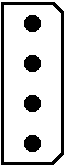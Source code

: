 #FIG 3.2
Landscape
Center
Inches
Letter  
100.00
Single
-2
# 4-pin Molex connector
1200 2
2 1 0 9 0 7 100 0 -1 0.000 0 1 7 0 0 1
	 2550 3000
2 1 0 9 0 7 100 0 -1 0.000 0 1 7 0 0 1
	 2550 3300
2 1 0 9 0 7 100 0 -1 0.000 0 1 7 0 0 1
	 2550 3600
2 1 0 9 0 7 100 0 -1 0.000 0 1 7 0 0 1
	 2550 3900
2 3 0 2 0 7 100 0 -1 0.000 0 1 7 0 0 7
	 2325 2850 2700 2850 2775 2925 2775 3975 2700 4050 2325 4050
	 2325 2850
